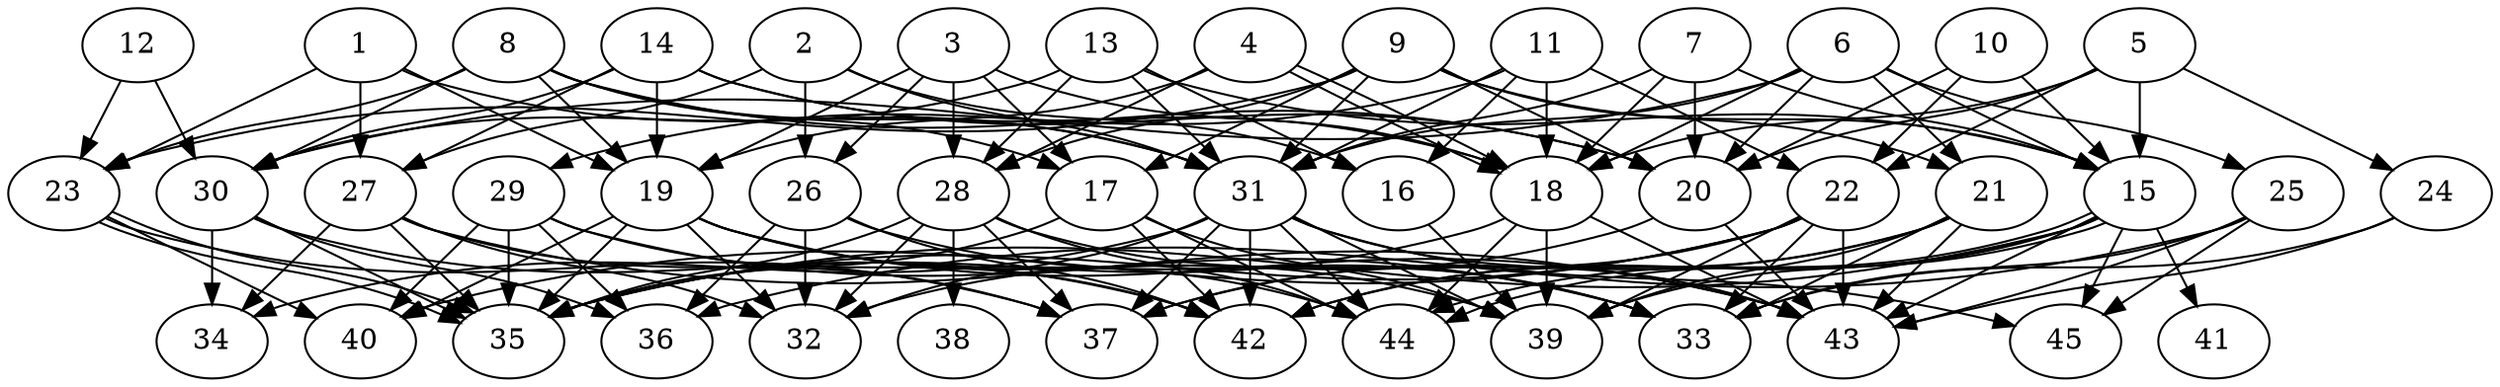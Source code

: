 // DAG automatically generated by daggen at Tue Aug  6 16:31:44 2019
// ./daggen --dot -n 45 --ccr 0.5 --fat 0.8 --regular 0.5 --density 0.6 --mindata 5242880 --maxdata 52428800 
digraph G {
  1 [size="103385088", alpha="0.13", expect_size="51692544"] 
  1 -> 19 [size ="51692544"]
  1 -> 23 [size ="51692544"]
  1 -> 27 [size ="51692544"]
  1 -> 31 [size ="51692544"]
  2 [size="101838848", alpha="0.20", expect_size="50919424"] 
  2 -> 16 [size ="50919424"]
  2 -> 26 [size ="50919424"]
  2 -> 27 [size ="50919424"]
  2 -> 31 [size ="50919424"]
  3 [size="39352320", alpha="0.16", expect_size="19676160"] 
  3 -> 17 [size ="19676160"]
  3 -> 18 [size ="19676160"]
  3 -> 19 [size ="19676160"]
  3 -> 26 [size ="19676160"]
  3 -> 28 [size ="19676160"]
  4 [size="83095552", alpha="0.10", expect_size="41547776"] 
  4 -> 18 [size ="41547776"]
  4 -> 18 [size ="41547776"]
  4 -> 19 [size ="41547776"]
  4 -> 28 [size ="41547776"]
  5 [size="23142400", alpha="0.05", expect_size="11571200"] 
  5 -> 15 [size ="11571200"]
  5 -> 18 [size ="11571200"]
  5 -> 20 [size ="11571200"]
  5 -> 22 [size ="11571200"]
  5 -> 24 [size ="11571200"]
  6 [size="21694464", alpha="0.10", expect_size="10847232"] 
  6 -> 15 [size ="10847232"]
  6 -> 18 [size ="10847232"]
  6 -> 20 [size ="10847232"]
  6 -> 21 [size ="10847232"]
  6 -> 25 [size ="10847232"]
  6 -> 30 [size ="10847232"]
  6 -> 31 [size ="10847232"]
  7 [size="25184256", alpha="0.17", expect_size="12592128"] 
  7 -> 15 [size ="12592128"]
  7 -> 18 [size ="12592128"]
  7 -> 20 [size ="12592128"]
  7 -> 31 [size ="12592128"]
  8 [size="97931264", alpha="0.19", expect_size="48965632"] 
  8 -> 17 [size ="48965632"]
  8 -> 19 [size ="48965632"]
  8 -> 20 [size ="48965632"]
  8 -> 23 [size ="48965632"]
  8 -> 30 [size ="48965632"]
  8 -> 31 [size ="48965632"]
  9 [size="95664128", alpha="0.09", expect_size="47832064"] 
  9 -> 15 [size ="47832064"]
  9 -> 17 [size ="47832064"]
  9 -> 20 [size ="47832064"]
  9 -> 21 [size ="47832064"]
  9 -> 23 [size ="47832064"]
  9 -> 28 [size ="47832064"]
  9 -> 31 [size ="47832064"]
  10 [size="79521792", alpha="0.16", expect_size="39760896"] 
  10 -> 15 [size ="39760896"]
  10 -> 20 [size ="39760896"]
  10 -> 22 [size ="39760896"]
  11 [size="61751296", alpha="0.14", expect_size="30875648"] 
  11 -> 16 [size ="30875648"]
  11 -> 18 [size ="30875648"]
  11 -> 22 [size ="30875648"]
  11 -> 29 [size ="30875648"]
  11 -> 31 [size ="30875648"]
  12 [size="28375040", alpha="0.19", expect_size="14187520"] 
  12 -> 23 [size ="14187520"]
  12 -> 30 [size ="14187520"]
  13 [size="26675200", alpha="0.01", expect_size="13337600"] 
  13 -> 15 [size ="13337600"]
  13 -> 16 [size ="13337600"]
  13 -> 28 [size ="13337600"]
  13 -> 30 [size ="13337600"]
  13 -> 31 [size ="13337600"]
  14 [size="100126720", alpha="0.15", expect_size="50063360"] 
  14 -> 18 [size ="50063360"]
  14 -> 19 [size ="50063360"]
  14 -> 20 [size ="50063360"]
  14 -> 27 [size ="50063360"]
  14 -> 30 [size ="50063360"]
  15 [size="53882880", alpha="0.00", expect_size="26941440"] 
  15 -> 35 [size ="26941440"]
  15 -> 39 [size ="26941440"]
  15 -> 41 [size ="26941440"]
  15 -> 42 [size ="26941440"]
  15 -> 43 [size ="26941440"]
  15 -> 44 [size ="26941440"]
  15 -> 44 [size ="26941440"]
  15 -> 45 [size ="26941440"]
  16 [size="79341568", alpha="0.10", expect_size="39670784"] 
  16 -> 39 [size ="39670784"]
  17 [size="32626688", alpha="0.16", expect_size="16313344"] 
  17 -> 35 [size ="16313344"]
  17 -> 39 [size ="16313344"]
  17 -> 42 [size ="16313344"]
  17 -> 44 [size ="16313344"]
  18 [size="17819648", alpha="0.14", expect_size="8909824"] 
  18 -> 35 [size ="8909824"]
  18 -> 39 [size ="8909824"]
  18 -> 43 [size ="8909824"]
  18 -> 44 [size ="8909824"]
  19 [size="12908544", alpha="0.10", expect_size="6454272"] 
  19 -> 32 [size ="6454272"]
  19 -> 35 [size ="6454272"]
  19 -> 39 [size ="6454272"]
  19 -> 40 [size ="6454272"]
  19 -> 43 [size ="6454272"]
  19 -> 44 [size ="6454272"]
  20 [size="55398400", alpha="0.10", expect_size="27699200"] 
  20 -> 32 [size ="27699200"]
  20 -> 43 [size ="27699200"]
  21 [size="34756608", alpha="0.08", expect_size="17378304"] 
  21 -> 33 [size ="17378304"]
  21 -> 37 [size ="17378304"]
  21 -> 39 [size ="17378304"]
  21 -> 42 [size ="17378304"]
  21 -> 43 [size ="17378304"]
  22 [size="101951488", alpha="0.07", expect_size="50975744"] 
  22 -> 33 [size ="50975744"]
  22 -> 35 [size ="50975744"]
  22 -> 37 [size ="50975744"]
  22 -> 39 [size ="50975744"]
  22 -> 40 [size ="50975744"]
  22 -> 43 [size ="50975744"]
  23 [size="98189312", alpha="0.11", expect_size="49094656"] 
  23 -> 35 [size ="49094656"]
  23 -> 35 [size ="49094656"]
  23 -> 37 [size ="49094656"]
  23 -> 40 [size ="49094656"]
  24 [size="103174144", alpha="0.11", expect_size="51587072"] 
  24 -> 33 [size ="51587072"]
  24 -> 43 [size ="51587072"]
  25 [size="77752320", alpha="0.14", expect_size="38876160"] 
  25 -> 33 [size ="38876160"]
  25 -> 36 [size ="38876160"]
  25 -> 43 [size ="38876160"]
  25 -> 45 [size ="38876160"]
  26 [size="77817856", alpha="0.18", expect_size="38908928"] 
  26 -> 32 [size ="38908928"]
  26 -> 33 [size ="38908928"]
  26 -> 36 [size ="38908928"]
  26 -> 42 [size ="38908928"]
  27 [size="31019008", alpha="0.06", expect_size="15509504"] 
  27 -> 32 [size ="15509504"]
  27 -> 34 [size ="15509504"]
  27 -> 35 [size ="15509504"]
  27 -> 37 [size ="15509504"]
  27 -> 43 [size ="15509504"]
  28 [size="104689664", alpha="0.13", expect_size="52344832"] 
  28 -> 32 [size ="52344832"]
  28 -> 33 [size ="52344832"]
  28 -> 35 [size ="52344832"]
  28 -> 37 [size ="52344832"]
  28 -> 38 [size ="52344832"]
  28 -> 44 [size ="52344832"]
  29 [size="77910016", alpha="0.18", expect_size="38955008"] 
  29 -> 33 [size ="38955008"]
  29 -> 35 [size ="38955008"]
  29 -> 36 [size ="38955008"]
  29 -> 40 [size ="38955008"]
  29 -> 42 [size ="38955008"]
  30 [size="31848448", alpha="0.17", expect_size="15924224"] 
  30 -> 34 [size ="15924224"]
  30 -> 35 [size ="15924224"]
  30 -> 36 [size ="15924224"]
  30 -> 42 [size ="15924224"]
  31 [size="76744704", alpha="0.07", expect_size="38372352"] 
  31 -> 32 [size ="38372352"]
  31 -> 34 [size ="38372352"]
  31 -> 37 [size ="38372352"]
  31 -> 39 [size ="38372352"]
  31 -> 42 [size ="38372352"]
  31 -> 43 [size ="38372352"]
  31 -> 44 [size ="38372352"]
  31 -> 45 [size ="38372352"]
  32 [size="22382592", alpha="0.01", expect_size="11191296"] 
  33 [size="54487040", alpha="0.18", expect_size="27243520"] 
  34 [size="13180928", alpha="0.14", expect_size="6590464"] 
  35 [size="65449984", alpha="0.20", expect_size="32724992"] 
  36 [size="35205120", alpha="0.20", expect_size="17602560"] 
  37 [size="28028928", alpha="0.05", expect_size="14014464"] 
  38 [size="58619904", alpha="0.11", expect_size="29309952"] 
  39 [size="25679872", alpha="0.18", expect_size="12839936"] 
  40 [size="14389248", alpha="0.14", expect_size="7194624"] 
  41 [size="93786112", alpha="0.16", expect_size="46893056"] 
  42 [size="32018432", alpha="0.17", expect_size="16009216"] 
  43 [size="35723264", alpha="0.16", expect_size="17861632"] 
  44 [size="26716160", alpha="0.15", expect_size="13358080"] 
  45 [size="94640128", alpha="0.09", expect_size="47320064"] 
}
